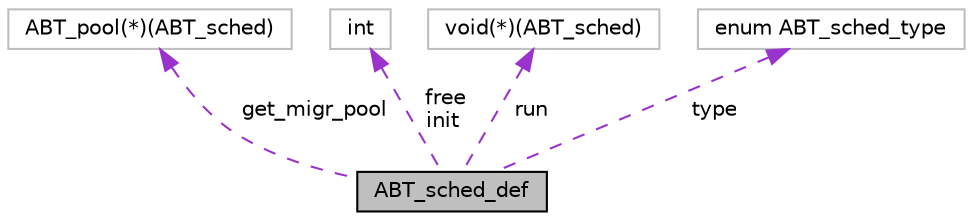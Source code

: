 digraph "ABT_sched_def"
{
 // LATEX_PDF_SIZE
  edge [fontname="Helvetica",fontsize="10",labelfontname="Helvetica",labelfontsize="10"];
  node [fontname="Helvetica",fontsize="10",shape=record];
  Node1 [label="ABT_sched_def",height=0.2,width=0.4,color="black", fillcolor="grey75", style="filled", fontcolor="black",tooltip="A struct that defines a scheduler."];
  Node2 -> Node1 [dir="back",color="darkorchid3",fontsize="10",style="dashed",label=" get_migr_pool" ,fontname="Helvetica"];
  Node2 [label="ABT_pool(*)(ABT_sched)",height=0.2,width=0.4,color="grey75", fillcolor="white", style="filled",tooltip=" "];
  Node3 -> Node1 [dir="back",color="darkorchid3",fontsize="10",style="dashed",label=" free\ninit" ,fontname="Helvetica"];
  Node3 [label="int",height=0.2,width=0.4,color="grey75", fillcolor="white", style="filled",tooltip=" "];
  Node4 -> Node1 [dir="back",color="darkorchid3",fontsize="10",style="dashed",label=" run" ,fontname="Helvetica"];
  Node4 [label="void(*)(ABT_sched)",height=0.2,width=0.4,color="grey75", fillcolor="white", style="filled",tooltip=" "];
  Node5 -> Node1 [dir="back",color="darkorchid3",fontsize="10",style="dashed",label=" type" ,fontname="Helvetica"];
  Node5 [label="enum ABT_sched_type",height=0.2,width=0.4,color="grey75", fillcolor="white", style="filled",tooltip=" "];
}
